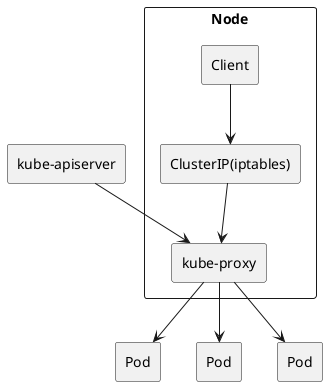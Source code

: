 @startuml

rectangle "Node" {
	rectangle "Client" as c {
	}
	rectangle "ClusterIP(iptables)" as ci {
	}
	rectangle "kube-proxy" as kp {
	}

	c --> ci
	ci --> kp
}

rectangle "kube-apiserver" as ka {
}

rectangle "Pod" as p1 {
}
rectangle "Pod" as p2 {
}
rectangle "Pod" as p3 {
}

ka --> kp
kp --> p1
kp --> p2
kp --> p3


@enduml
